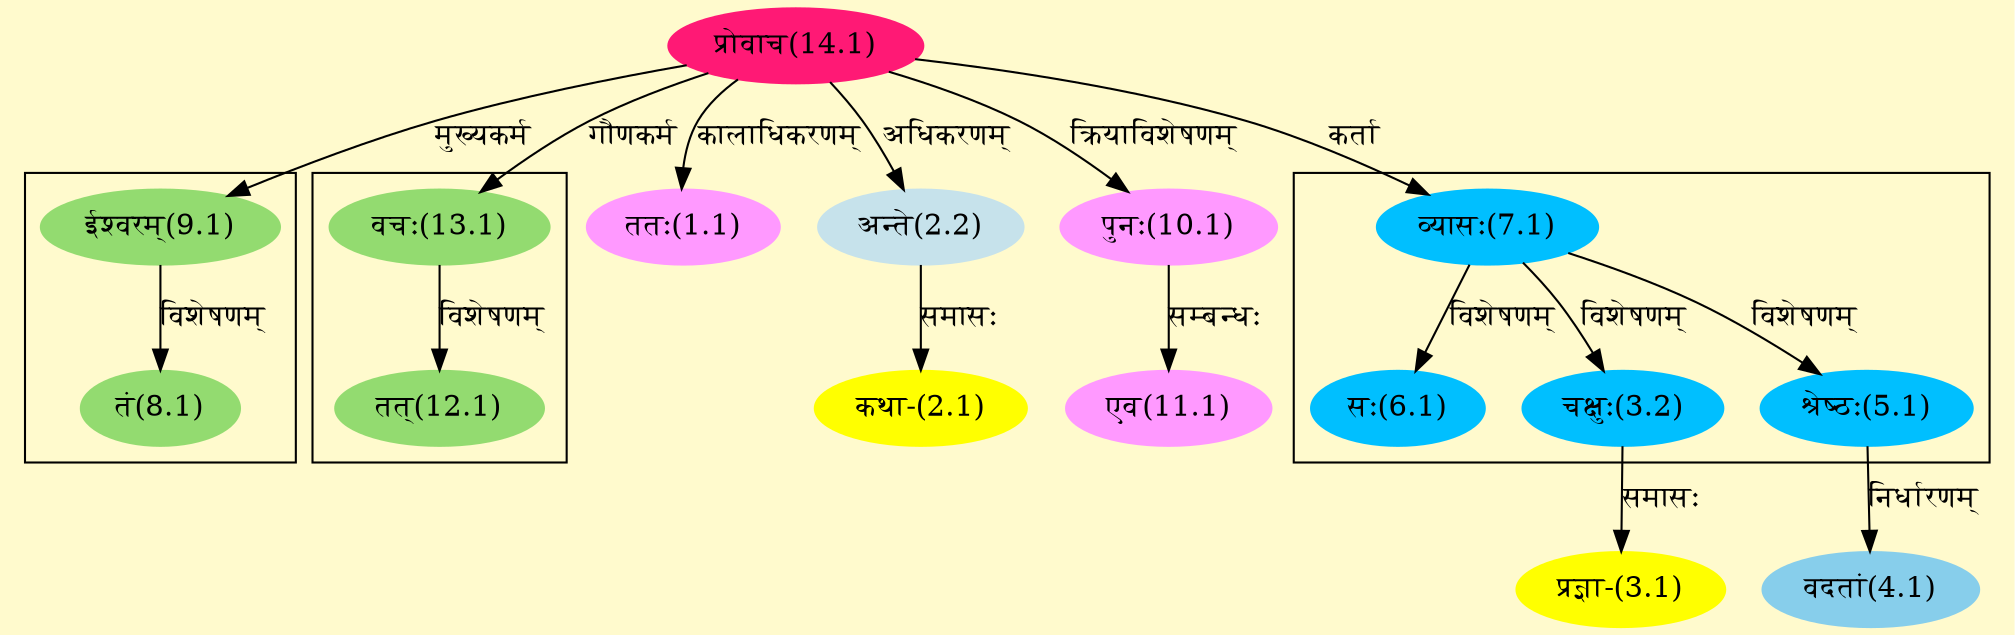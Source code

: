 digraph G{
rankdir=BT;
 compound=true;
 bgcolor="lemonchiffon1";

subgraph cluster_1{
Node3_2 [style=filled, color="#00BFFF" label = "चक्षुः(3.2)"]
Node7_1 [style=filled, color="#00BFFF" label = "व्यासः(7.1)"]
Node5_1 [style=filled, color="#00BFFF" label = "श्रेष्ठः(5.1)"]
Node6_1 [style=filled, color="#00BFFF" label = "सः(6.1)"]

}

subgraph cluster_2{
Node8_1 [style=filled, color="#93DB70" label = "तं(8.1)"]
Node9_1 [style=filled, color="#93DB70" label = "ईश्वरम्(9.1)"]

}

subgraph cluster_3{
Node12_1 [style=filled, color="#93DB70" label = "तत्(12.1)"]
Node13_1 [style=filled, color="#93DB70" label = "वचः(13.1)"]

}
Node1_1 [style=filled, color="#FF99FF" label = "ततः(1.1)"]
Node14_1 [style=filled, color="#FF1975" label = "प्रोवाच(14.1)"]
Node2_1 [style=filled, color="#FFFF00" label = "कथा-(2.1)"]
Node2_2 [style=filled, color="#C6E2EB" label = "अन्ते(2.2)"]
Node3_1 [style=filled, color="#FFFF00" label = "प्रज्ञा-(3.1)"]
Node3_2 [style=filled, color="#00BFFF" label = "चक्षुः(3.2)"]
Node4_1 [style=filled, color="#87CEEB" label = "वदतां(4.1)"]
Node5_1 [style=filled, color="#00BFFF" label = "श्रेष्ठः(5.1)"]
Node7_1 [style=filled, color="#00BFFF" label = "व्यासः(7.1)"]
Node9_1 [style=filled, color="#93DB70" label = "ईश्वरम्(9.1)"]
Node10_1 [style=filled, color="#FF99FF" label = "पुनः(10.1)"]
Node11_1 [style=filled, color="#FF99FF" label = "एव(11.1)"]
Node13_1 [style=filled, color="#93DB70" label = "वचः(13.1)"]
/* Start of Relations section */

Node1_1 -> Node14_1 [  label="कालाधिकरणम्"  dir="back" ]
Node2_1 -> Node2_2 [  label="समासः"  dir="back" ]
Node2_2 -> Node14_1 [  label="अधिकरणम्"  dir="back" ]
Node3_1 -> Node3_2 [  label="समासः"  dir="back" ]
Node3_2 -> Node7_1 [  label="विशेषणम्"  dir="back" ]
Node4_1 -> Node5_1 [  label="निर्धारणम्"  dir="back" ]
Node5_1 -> Node7_1 [  label="विशेषणम्"  dir="back" ]
Node6_1 -> Node7_1 [  label="विशेषणम्"  dir="back" ]
Node7_1 -> Node14_1 [  label="कर्ता"  dir="back" ]
Node8_1 -> Node9_1 [  label="विशेषणम्"  dir="back" ]
Node9_1 -> Node14_1 [  label="मुख्यकर्म"  dir="back" ]
Node10_1 -> Node14_1 [  label="क्रियाविशेषणम्"  dir="back" ]
Node11_1 -> Node10_1 [  label="सम्बन्धः"  dir="back" ]
Node12_1 -> Node13_1 [  label="विशेषणम्"  dir="back" ]
Node13_1 -> Node14_1 [  label="गौणकर्म"  dir="back" ]
}
